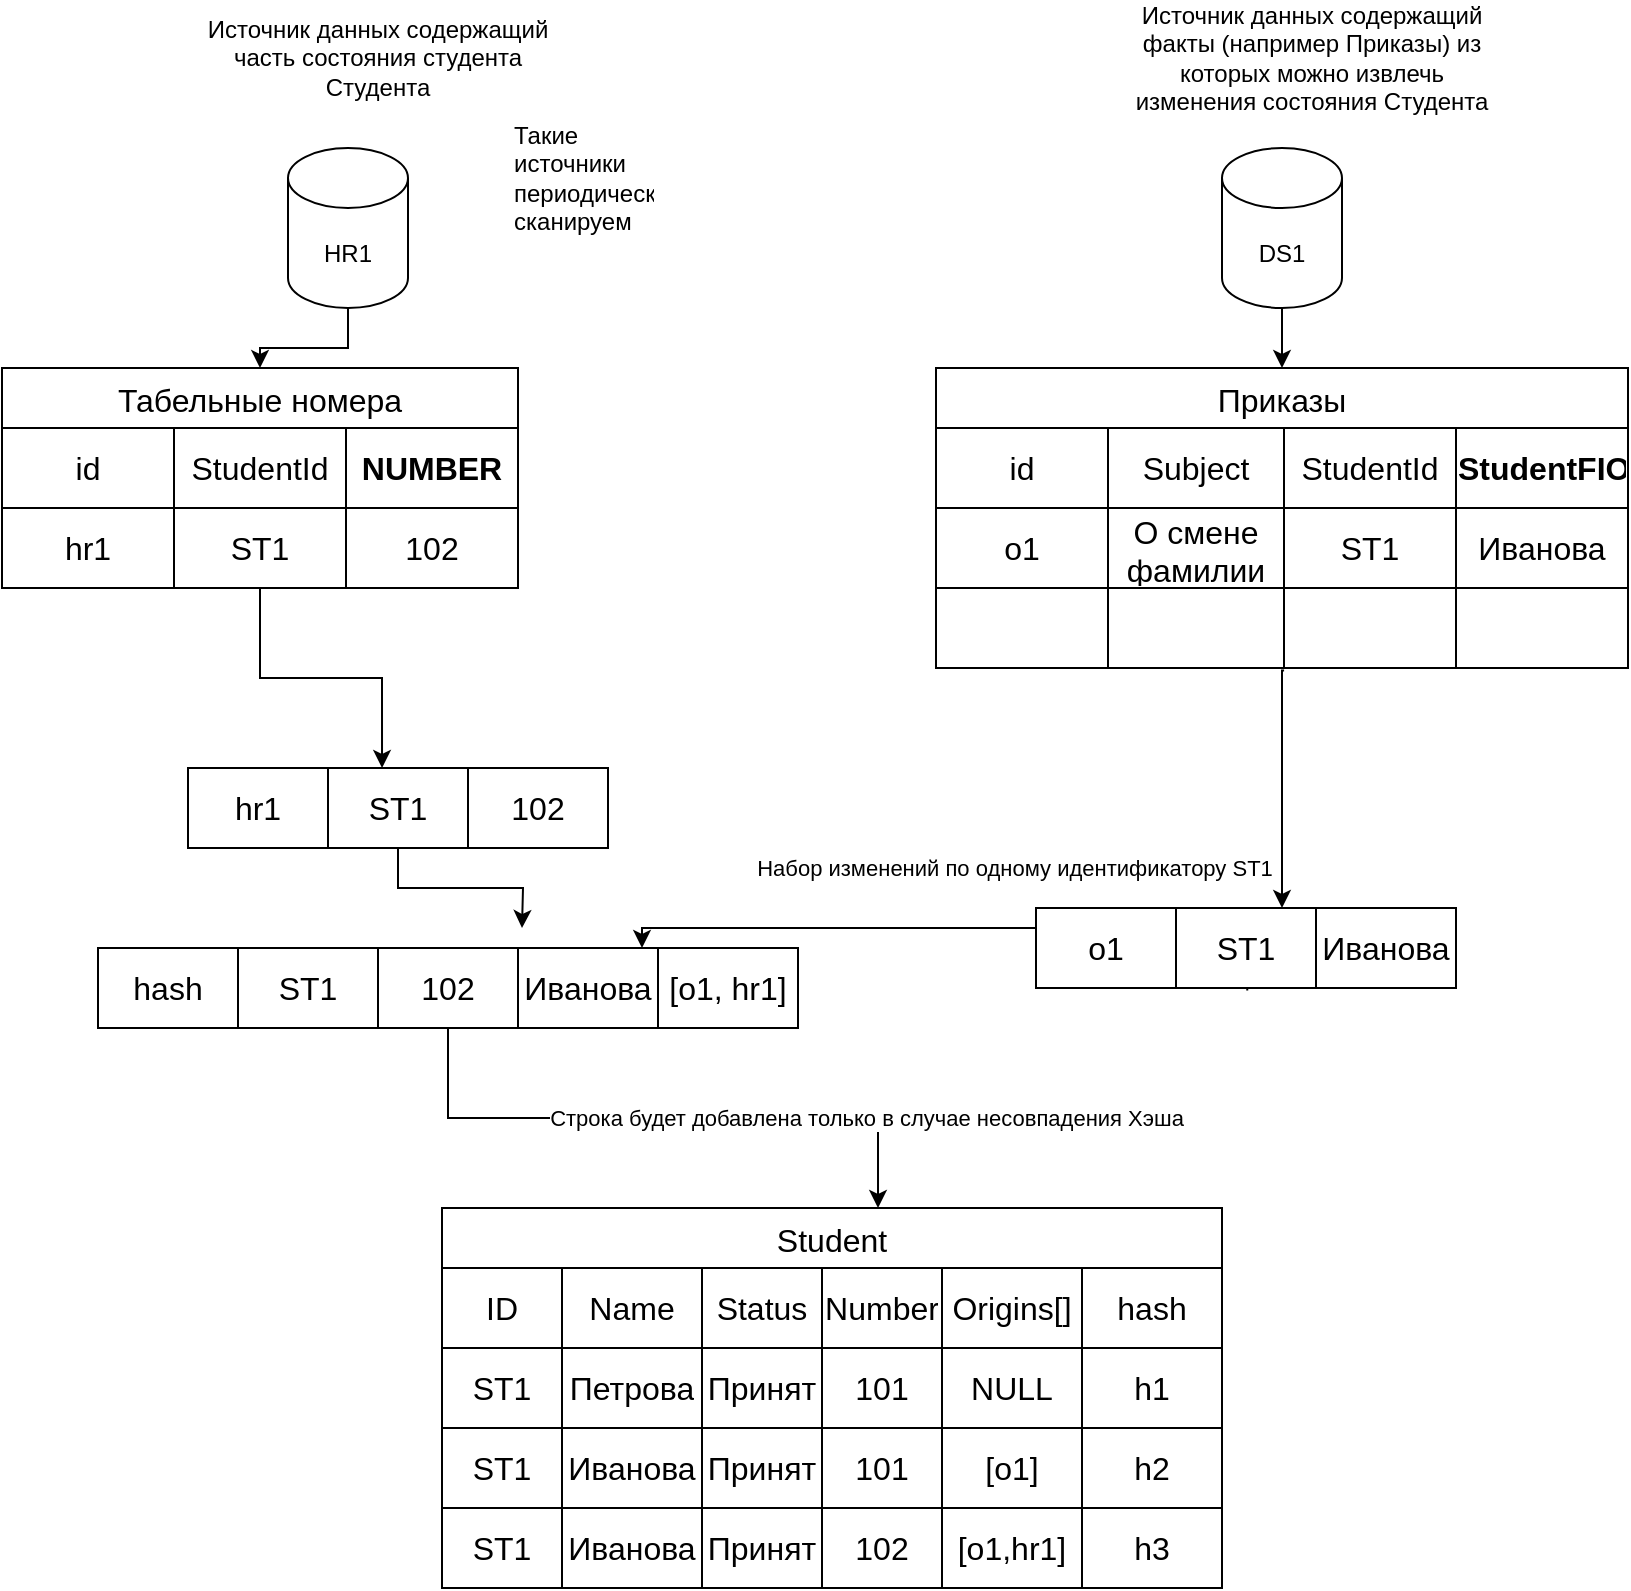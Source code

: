 <mxfile version="22.0.8" type="github">
  <diagram name="Page-1" id="W3K_78aPsG_6T9Z_aC9C">
    <mxGraphModel dx="1631" dy="887" grid="1" gridSize="10" guides="1" tooltips="1" connect="1" arrows="1" fold="1" page="1" pageScale="1" pageWidth="850" pageHeight="1100" math="0" shadow="0">
      <root>
        <mxCell id="0" />
        <mxCell id="1" parent="0" />
        <mxCell id="f4Qt-4DcOCisBCKbTz6j-1" value="Student" style="shape=table;startSize=30;container=1;collapsible=0;childLayout=tableLayout;strokeColor=default;fontSize=16;" vertex="1" parent="1">
          <mxGeometry x="240" y="610" width="390" height="190" as="geometry" />
        </mxCell>
        <mxCell id="f4Qt-4DcOCisBCKbTz6j-2" value="" style="shape=tableRow;horizontal=0;startSize=0;swimlaneHead=0;swimlaneBody=0;strokeColor=inherit;top=0;left=0;bottom=0;right=0;collapsible=0;dropTarget=0;fillColor=none;points=[[0,0.5],[1,0.5]];portConstraint=eastwest;fontSize=16;" vertex="1" parent="f4Qt-4DcOCisBCKbTz6j-1">
          <mxGeometry y="30" width="390" height="40" as="geometry" />
        </mxCell>
        <mxCell id="f4Qt-4DcOCisBCKbTz6j-3" value="ID" style="shape=partialRectangle;html=1;whiteSpace=wrap;connectable=0;strokeColor=inherit;overflow=hidden;fillColor=none;top=0;left=0;bottom=0;right=0;pointerEvents=1;fontSize=16;" vertex="1" parent="f4Qt-4DcOCisBCKbTz6j-2">
          <mxGeometry width="60" height="40" as="geometry">
            <mxRectangle width="60" height="40" as="alternateBounds" />
          </mxGeometry>
        </mxCell>
        <mxCell id="f4Qt-4DcOCisBCKbTz6j-4" value="Name" style="shape=partialRectangle;html=1;whiteSpace=wrap;connectable=0;strokeColor=inherit;overflow=hidden;fillColor=none;top=0;left=0;bottom=0;right=0;pointerEvents=1;fontSize=16;" vertex="1" parent="f4Qt-4DcOCisBCKbTz6j-2">
          <mxGeometry x="60" width="70" height="40" as="geometry">
            <mxRectangle width="70" height="40" as="alternateBounds" />
          </mxGeometry>
        </mxCell>
        <mxCell id="f4Qt-4DcOCisBCKbTz6j-5" value="Status" style="shape=partialRectangle;html=1;whiteSpace=wrap;connectable=0;strokeColor=inherit;overflow=hidden;fillColor=none;top=0;left=0;bottom=0;right=0;pointerEvents=1;fontSize=16;" vertex="1" parent="f4Qt-4DcOCisBCKbTz6j-2">
          <mxGeometry x="130" width="60" height="40" as="geometry">
            <mxRectangle width="60" height="40" as="alternateBounds" />
          </mxGeometry>
        </mxCell>
        <mxCell id="f4Qt-4DcOCisBCKbTz6j-28" value="Number" style="shape=partialRectangle;html=1;whiteSpace=wrap;connectable=0;strokeColor=inherit;overflow=hidden;fillColor=none;top=0;left=0;bottom=0;right=0;pointerEvents=1;fontSize=16;" vertex="1" parent="f4Qt-4DcOCisBCKbTz6j-2">
          <mxGeometry x="190" width="60" height="40" as="geometry">
            <mxRectangle width="60" height="40" as="alternateBounds" />
          </mxGeometry>
        </mxCell>
        <mxCell id="f4Qt-4DcOCisBCKbTz6j-46" value="Origins[]" style="shape=partialRectangle;html=1;whiteSpace=wrap;connectable=0;strokeColor=inherit;overflow=hidden;fillColor=none;top=0;left=0;bottom=0;right=0;pointerEvents=1;fontSize=16;" vertex="1" parent="f4Qt-4DcOCisBCKbTz6j-2">
          <mxGeometry x="250" width="70" height="40" as="geometry">
            <mxRectangle width="70" height="40" as="alternateBounds" />
          </mxGeometry>
        </mxCell>
        <mxCell id="f4Qt-4DcOCisBCKbTz6j-120" value="hash" style="shape=partialRectangle;html=1;whiteSpace=wrap;connectable=0;strokeColor=inherit;overflow=hidden;fillColor=none;top=0;left=0;bottom=0;right=0;pointerEvents=1;fontSize=16;" vertex="1" parent="f4Qt-4DcOCisBCKbTz6j-2">
          <mxGeometry x="320" width="70" height="40" as="geometry">
            <mxRectangle width="70" height="40" as="alternateBounds" />
          </mxGeometry>
        </mxCell>
        <mxCell id="f4Qt-4DcOCisBCKbTz6j-6" value="" style="shape=tableRow;horizontal=0;startSize=0;swimlaneHead=0;swimlaneBody=0;strokeColor=inherit;top=0;left=0;bottom=0;right=0;collapsible=0;dropTarget=0;fillColor=none;points=[[0,0.5],[1,0.5]];portConstraint=eastwest;fontSize=16;" vertex="1" parent="f4Qt-4DcOCisBCKbTz6j-1">
          <mxGeometry y="70" width="390" height="40" as="geometry" />
        </mxCell>
        <mxCell id="f4Qt-4DcOCisBCKbTz6j-7" value="ST1" style="shape=partialRectangle;html=1;whiteSpace=wrap;connectable=0;strokeColor=inherit;overflow=hidden;fillColor=none;top=0;left=0;bottom=0;right=0;pointerEvents=1;fontSize=16;" vertex="1" parent="f4Qt-4DcOCisBCKbTz6j-6">
          <mxGeometry width="60" height="40" as="geometry">
            <mxRectangle width="60" height="40" as="alternateBounds" />
          </mxGeometry>
        </mxCell>
        <mxCell id="f4Qt-4DcOCisBCKbTz6j-8" value="Петрова" style="shape=partialRectangle;html=1;whiteSpace=wrap;connectable=0;strokeColor=inherit;overflow=hidden;fillColor=none;top=0;left=0;bottom=0;right=0;pointerEvents=1;fontSize=16;" vertex="1" parent="f4Qt-4DcOCisBCKbTz6j-6">
          <mxGeometry x="60" width="70" height="40" as="geometry">
            <mxRectangle width="70" height="40" as="alternateBounds" />
          </mxGeometry>
        </mxCell>
        <mxCell id="f4Qt-4DcOCisBCKbTz6j-9" value="Принят" style="shape=partialRectangle;html=1;whiteSpace=wrap;connectable=0;strokeColor=inherit;overflow=hidden;fillColor=none;top=0;left=0;bottom=0;right=0;pointerEvents=1;fontSize=16;" vertex="1" parent="f4Qt-4DcOCisBCKbTz6j-6">
          <mxGeometry x="130" width="60" height="40" as="geometry">
            <mxRectangle width="60" height="40" as="alternateBounds" />
          </mxGeometry>
        </mxCell>
        <mxCell id="f4Qt-4DcOCisBCKbTz6j-29" value="101" style="shape=partialRectangle;html=1;whiteSpace=wrap;connectable=0;strokeColor=inherit;overflow=hidden;fillColor=none;top=0;left=0;bottom=0;right=0;pointerEvents=1;fontSize=16;" vertex="1" parent="f4Qt-4DcOCisBCKbTz6j-6">
          <mxGeometry x="190" width="60" height="40" as="geometry">
            <mxRectangle width="60" height="40" as="alternateBounds" />
          </mxGeometry>
        </mxCell>
        <mxCell id="f4Qt-4DcOCisBCKbTz6j-47" value="NULL" style="shape=partialRectangle;html=1;whiteSpace=wrap;connectable=0;strokeColor=inherit;overflow=hidden;fillColor=none;top=0;left=0;bottom=0;right=0;pointerEvents=1;fontSize=16;" vertex="1" parent="f4Qt-4DcOCisBCKbTz6j-6">
          <mxGeometry x="250" width="70" height="40" as="geometry">
            <mxRectangle width="70" height="40" as="alternateBounds" />
          </mxGeometry>
        </mxCell>
        <mxCell id="f4Qt-4DcOCisBCKbTz6j-121" value="h1" style="shape=partialRectangle;html=1;whiteSpace=wrap;connectable=0;strokeColor=inherit;overflow=hidden;fillColor=none;top=0;left=0;bottom=0;right=0;pointerEvents=1;fontSize=16;" vertex="1" parent="f4Qt-4DcOCisBCKbTz6j-6">
          <mxGeometry x="320" width="70" height="40" as="geometry">
            <mxRectangle width="70" height="40" as="alternateBounds" />
          </mxGeometry>
        </mxCell>
        <mxCell id="f4Qt-4DcOCisBCKbTz6j-10" value="" style="shape=tableRow;horizontal=0;startSize=0;swimlaneHead=0;swimlaneBody=0;strokeColor=inherit;top=0;left=0;bottom=0;right=0;collapsible=0;dropTarget=0;fillColor=none;points=[[0,0.5],[1,0.5]];portConstraint=eastwest;fontSize=16;" vertex="1" parent="f4Qt-4DcOCisBCKbTz6j-1">
          <mxGeometry y="110" width="390" height="40" as="geometry" />
        </mxCell>
        <mxCell id="f4Qt-4DcOCisBCKbTz6j-11" value="ST1" style="shape=partialRectangle;html=1;whiteSpace=wrap;connectable=0;strokeColor=inherit;overflow=hidden;fillColor=none;top=0;left=0;bottom=0;right=0;pointerEvents=1;fontSize=16;" vertex="1" parent="f4Qt-4DcOCisBCKbTz6j-10">
          <mxGeometry width="60" height="40" as="geometry">
            <mxRectangle width="60" height="40" as="alternateBounds" />
          </mxGeometry>
        </mxCell>
        <mxCell id="f4Qt-4DcOCisBCKbTz6j-12" value="Иванова" style="shape=partialRectangle;html=1;whiteSpace=wrap;connectable=0;strokeColor=inherit;overflow=hidden;fillColor=none;top=0;left=0;bottom=0;right=0;pointerEvents=1;fontSize=16;" vertex="1" parent="f4Qt-4DcOCisBCKbTz6j-10">
          <mxGeometry x="60" width="70" height="40" as="geometry">
            <mxRectangle width="70" height="40" as="alternateBounds" />
          </mxGeometry>
        </mxCell>
        <mxCell id="f4Qt-4DcOCisBCKbTz6j-13" value="Принят" style="shape=partialRectangle;html=1;whiteSpace=wrap;connectable=0;strokeColor=inherit;overflow=hidden;fillColor=none;top=0;left=0;bottom=0;right=0;pointerEvents=1;fontSize=16;" vertex="1" parent="f4Qt-4DcOCisBCKbTz6j-10">
          <mxGeometry x="130" width="60" height="40" as="geometry">
            <mxRectangle width="60" height="40" as="alternateBounds" />
          </mxGeometry>
        </mxCell>
        <mxCell id="f4Qt-4DcOCisBCKbTz6j-30" value="101" style="shape=partialRectangle;html=1;whiteSpace=wrap;connectable=0;strokeColor=inherit;overflow=hidden;fillColor=none;top=0;left=0;bottom=0;right=0;pointerEvents=1;fontSize=16;" vertex="1" parent="f4Qt-4DcOCisBCKbTz6j-10">
          <mxGeometry x="190" width="60" height="40" as="geometry">
            <mxRectangle width="60" height="40" as="alternateBounds" />
          </mxGeometry>
        </mxCell>
        <mxCell id="f4Qt-4DcOCisBCKbTz6j-48" value="[o1]" style="shape=partialRectangle;html=1;whiteSpace=wrap;connectable=0;strokeColor=inherit;overflow=hidden;fillColor=none;top=0;left=0;bottom=0;right=0;pointerEvents=1;fontSize=16;" vertex="1" parent="f4Qt-4DcOCisBCKbTz6j-10">
          <mxGeometry x="250" width="70" height="40" as="geometry">
            <mxRectangle width="70" height="40" as="alternateBounds" />
          </mxGeometry>
        </mxCell>
        <mxCell id="f4Qt-4DcOCisBCKbTz6j-122" value="h2" style="shape=partialRectangle;html=1;whiteSpace=wrap;connectable=0;strokeColor=inherit;overflow=hidden;fillColor=none;top=0;left=0;bottom=0;right=0;pointerEvents=1;fontSize=16;" vertex="1" parent="f4Qt-4DcOCisBCKbTz6j-10">
          <mxGeometry x="320" width="70" height="40" as="geometry">
            <mxRectangle width="70" height="40" as="alternateBounds" />
          </mxGeometry>
        </mxCell>
        <mxCell id="f4Qt-4DcOCisBCKbTz6j-125" style="shape=tableRow;horizontal=0;startSize=0;swimlaneHead=0;swimlaneBody=0;strokeColor=inherit;top=0;left=0;bottom=0;right=0;collapsible=0;dropTarget=0;fillColor=none;points=[[0,0.5],[1,0.5]];portConstraint=eastwest;fontSize=16;" vertex="1" parent="f4Qt-4DcOCisBCKbTz6j-1">
          <mxGeometry y="150" width="390" height="40" as="geometry" />
        </mxCell>
        <mxCell id="f4Qt-4DcOCisBCKbTz6j-126" value="ST1" style="shape=partialRectangle;html=1;whiteSpace=wrap;connectable=0;strokeColor=inherit;overflow=hidden;fillColor=none;top=0;left=0;bottom=0;right=0;pointerEvents=1;fontSize=16;" vertex="1" parent="f4Qt-4DcOCisBCKbTz6j-125">
          <mxGeometry width="60" height="40" as="geometry">
            <mxRectangle width="60" height="40" as="alternateBounds" />
          </mxGeometry>
        </mxCell>
        <mxCell id="f4Qt-4DcOCisBCKbTz6j-127" value="Иванова" style="shape=partialRectangle;html=1;whiteSpace=wrap;connectable=0;strokeColor=inherit;overflow=hidden;fillColor=none;top=0;left=0;bottom=0;right=0;pointerEvents=1;fontSize=16;" vertex="1" parent="f4Qt-4DcOCisBCKbTz6j-125">
          <mxGeometry x="60" width="70" height="40" as="geometry">
            <mxRectangle width="70" height="40" as="alternateBounds" />
          </mxGeometry>
        </mxCell>
        <mxCell id="f4Qt-4DcOCisBCKbTz6j-128" value="Принят" style="shape=partialRectangle;html=1;whiteSpace=wrap;connectable=0;strokeColor=inherit;overflow=hidden;fillColor=none;top=0;left=0;bottom=0;right=0;pointerEvents=1;fontSize=16;" vertex="1" parent="f4Qt-4DcOCisBCKbTz6j-125">
          <mxGeometry x="130" width="60" height="40" as="geometry">
            <mxRectangle width="60" height="40" as="alternateBounds" />
          </mxGeometry>
        </mxCell>
        <mxCell id="f4Qt-4DcOCisBCKbTz6j-129" value="102" style="shape=partialRectangle;html=1;whiteSpace=wrap;connectable=0;strokeColor=inherit;overflow=hidden;fillColor=none;top=0;left=0;bottom=0;right=0;pointerEvents=1;fontSize=16;" vertex="1" parent="f4Qt-4DcOCisBCKbTz6j-125">
          <mxGeometry x="190" width="60" height="40" as="geometry">
            <mxRectangle width="60" height="40" as="alternateBounds" />
          </mxGeometry>
        </mxCell>
        <mxCell id="f4Qt-4DcOCisBCKbTz6j-130" value="[o1,hr1]" style="shape=partialRectangle;html=1;whiteSpace=wrap;connectable=0;strokeColor=inherit;overflow=hidden;fillColor=none;top=0;left=0;bottom=0;right=0;pointerEvents=1;fontSize=16;" vertex="1" parent="f4Qt-4DcOCisBCKbTz6j-125">
          <mxGeometry x="250" width="70" height="40" as="geometry">
            <mxRectangle width="70" height="40" as="alternateBounds" />
          </mxGeometry>
        </mxCell>
        <mxCell id="f4Qt-4DcOCisBCKbTz6j-131" value="h3" style="shape=partialRectangle;html=1;whiteSpace=wrap;connectable=0;strokeColor=inherit;overflow=hidden;fillColor=none;top=0;left=0;bottom=0;right=0;pointerEvents=1;fontSize=16;" vertex="1" parent="f4Qt-4DcOCisBCKbTz6j-125">
          <mxGeometry x="320" width="70" height="40" as="geometry">
            <mxRectangle width="70" height="40" as="alternateBounds" />
          </mxGeometry>
        </mxCell>
        <mxCell id="f4Qt-4DcOCisBCKbTz6j-31" value="Приказы" style="shape=table;startSize=30;container=1;collapsible=0;childLayout=tableLayout;strokeColor=default;fontSize=16;" vertex="1" parent="1">
          <mxGeometry x="487" y="190" width="346" height="150" as="geometry" />
        </mxCell>
        <mxCell id="f4Qt-4DcOCisBCKbTz6j-32" value="" style="shape=tableRow;horizontal=0;startSize=0;swimlaneHead=0;swimlaneBody=0;strokeColor=inherit;top=0;left=0;bottom=0;right=0;collapsible=0;dropTarget=0;fillColor=none;points=[[0,0.5],[1,0.5]];portConstraint=eastwest;fontSize=16;" vertex="1" parent="f4Qt-4DcOCisBCKbTz6j-31">
          <mxGeometry y="30" width="346" height="40" as="geometry" />
        </mxCell>
        <mxCell id="f4Qt-4DcOCisBCKbTz6j-33" value="id" style="shape=partialRectangle;html=1;whiteSpace=wrap;connectable=0;strokeColor=inherit;overflow=hidden;fillColor=none;top=0;left=0;bottom=0;right=0;pointerEvents=1;fontSize=16;" vertex="1" parent="f4Qt-4DcOCisBCKbTz6j-32">
          <mxGeometry width="86" height="40" as="geometry">
            <mxRectangle width="86" height="40" as="alternateBounds" />
          </mxGeometry>
        </mxCell>
        <mxCell id="f4Qt-4DcOCisBCKbTz6j-34" value="Subject" style="shape=partialRectangle;html=1;whiteSpace=wrap;connectable=0;strokeColor=inherit;overflow=hidden;fillColor=none;top=0;left=0;bottom=0;right=0;pointerEvents=1;fontSize=16;" vertex="1" parent="f4Qt-4DcOCisBCKbTz6j-32">
          <mxGeometry x="86" width="88" height="40" as="geometry">
            <mxRectangle width="88" height="40" as="alternateBounds" />
          </mxGeometry>
        </mxCell>
        <mxCell id="f4Qt-4DcOCisBCKbTz6j-35" value="StudentId" style="shape=partialRectangle;html=1;whiteSpace=wrap;connectable=0;strokeColor=inherit;overflow=hidden;fillColor=none;top=0;left=0;bottom=0;right=0;pointerEvents=1;fontSize=16;" vertex="1" parent="f4Qt-4DcOCisBCKbTz6j-32">
          <mxGeometry x="174" width="86" height="40" as="geometry">
            <mxRectangle width="86" height="40" as="alternateBounds" />
          </mxGeometry>
        </mxCell>
        <mxCell id="f4Qt-4DcOCisBCKbTz6j-49" value="&lt;b&gt;StudentFIO&lt;/b&gt;" style="shape=partialRectangle;html=1;whiteSpace=wrap;connectable=0;strokeColor=inherit;overflow=hidden;fillColor=none;top=0;left=0;bottom=0;right=0;pointerEvents=1;fontSize=16;" vertex="1" parent="f4Qt-4DcOCisBCKbTz6j-32">
          <mxGeometry x="260" width="86" height="40" as="geometry">
            <mxRectangle width="86" height="40" as="alternateBounds" />
          </mxGeometry>
        </mxCell>
        <mxCell id="f4Qt-4DcOCisBCKbTz6j-36" value="" style="shape=tableRow;horizontal=0;startSize=0;swimlaneHead=0;swimlaneBody=0;strokeColor=inherit;top=0;left=0;bottom=0;right=0;collapsible=0;dropTarget=0;fillColor=none;points=[[0,0.5],[1,0.5]];portConstraint=eastwest;fontSize=16;" vertex="1" parent="f4Qt-4DcOCisBCKbTz6j-31">
          <mxGeometry y="70" width="346" height="40" as="geometry" />
        </mxCell>
        <mxCell id="f4Qt-4DcOCisBCKbTz6j-37" value="o1" style="shape=partialRectangle;html=1;whiteSpace=wrap;connectable=0;strokeColor=inherit;overflow=hidden;fillColor=none;top=0;left=0;bottom=0;right=0;pointerEvents=1;fontSize=16;" vertex="1" parent="f4Qt-4DcOCisBCKbTz6j-36">
          <mxGeometry width="86" height="40" as="geometry">
            <mxRectangle width="86" height="40" as="alternateBounds" />
          </mxGeometry>
        </mxCell>
        <mxCell id="f4Qt-4DcOCisBCKbTz6j-38" value="О смене фамилии" style="shape=partialRectangle;html=1;whiteSpace=wrap;connectable=0;strokeColor=inherit;overflow=hidden;fillColor=none;top=0;left=0;bottom=0;right=0;pointerEvents=1;fontSize=16;" vertex="1" parent="f4Qt-4DcOCisBCKbTz6j-36">
          <mxGeometry x="86" width="88" height="40" as="geometry">
            <mxRectangle width="88" height="40" as="alternateBounds" />
          </mxGeometry>
        </mxCell>
        <mxCell id="f4Qt-4DcOCisBCKbTz6j-39" value="ST1" style="shape=partialRectangle;html=1;whiteSpace=wrap;connectable=0;strokeColor=inherit;overflow=hidden;fillColor=none;top=0;left=0;bottom=0;right=0;pointerEvents=1;fontSize=16;" vertex="1" parent="f4Qt-4DcOCisBCKbTz6j-36">
          <mxGeometry x="174" width="86" height="40" as="geometry">
            <mxRectangle width="86" height="40" as="alternateBounds" />
          </mxGeometry>
        </mxCell>
        <mxCell id="f4Qt-4DcOCisBCKbTz6j-50" value="Иванова" style="shape=partialRectangle;html=1;whiteSpace=wrap;connectable=0;strokeColor=inherit;overflow=hidden;fillColor=none;top=0;left=0;bottom=0;right=0;pointerEvents=1;fontSize=16;" vertex="1" parent="f4Qt-4DcOCisBCKbTz6j-36">
          <mxGeometry x="260" width="86" height="40" as="geometry">
            <mxRectangle width="86" height="40" as="alternateBounds" />
          </mxGeometry>
        </mxCell>
        <mxCell id="f4Qt-4DcOCisBCKbTz6j-40" value="" style="shape=tableRow;horizontal=0;startSize=0;swimlaneHead=0;swimlaneBody=0;strokeColor=inherit;top=0;left=0;bottom=0;right=0;collapsible=0;dropTarget=0;fillColor=none;points=[[0,0.5],[1,0.5]];portConstraint=eastwest;fontSize=16;" vertex="1" parent="f4Qt-4DcOCisBCKbTz6j-31">
          <mxGeometry y="110" width="346" height="40" as="geometry" />
        </mxCell>
        <mxCell id="f4Qt-4DcOCisBCKbTz6j-41" value="" style="shape=partialRectangle;html=1;whiteSpace=wrap;connectable=0;strokeColor=inherit;overflow=hidden;fillColor=none;top=0;left=0;bottom=0;right=0;pointerEvents=1;fontSize=16;" vertex="1" parent="f4Qt-4DcOCisBCKbTz6j-40">
          <mxGeometry width="86" height="40" as="geometry">
            <mxRectangle width="86" height="40" as="alternateBounds" />
          </mxGeometry>
        </mxCell>
        <mxCell id="f4Qt-4DcOCisBCKbTz6j-42" value="" style="shape=partialRectangle;html=1;whiteSpace=wrap;connectable=0;strokeColor=inherit;overflow=hidden;fillColor=none;top=0;left=0;bottom=0;right=0;pointerEvents=1;fontSize=16;" vertex="1" parent="f4Qt-4DcOCisBCKbTz6j-40">
          <mxGeometry x="86" width="88" height="40" as="geometry">
            <mxRectangle width="88" height="40" as="alternateBounds" />
          </mxGeometry>
        </mxCell>
        <mxCell id="f4Qt-4DcOCisBCKbTz6j-43" value="" style="shape=partialRectangle;html=1;whiteSpace=wrap;connectable=0;strokeColor=inherit;overflow=hidden;fillColor=none;top=0;left=0;bottom=0;right=0;pointerEvents=1;fontSize=16;" vertex="1" parent="f4Qt-4DcOCisBCKbTz6j-40">
          <mxGeometry x="174" width="86" height="40" as="geometry">
            <mxRectangle width="86" height="40" as="alternateBounds" />
          </mxGeometry>
        </mxCell>
        <mxCell id="f4Qt-4DcOCisBCKbTz6j-51" style="shape=partialRectangle;html=1;whiteSpace=wrap;connectable=0;strokeColor=inherit;overflow=hidden;fillColor=none;top=0;left=0;bottom=0;right=0;pointerEvents=1;fontSize=16;" vertex="1" parent="f4Qt-4DcOCisBCKbTz6j-40">
          <mxGeometry x="260" width="86" height="40" as="geometry">
            <mxRectangle width="86" height="40" as="alternateBounds" />
          </mxGeometry>
        </mxCell>
        <mxCell id="f4Qt-4DcOCisBCKbTz6j-45" style="edgeStyle=orthogonalEdgeStyle;rounded=0;orthogonalLoop=1;jettySize=auto;html=1;" edge="1" parent="1" source="f4Qt-4DcOCisBCKbTz6j-44" target="f4Qt-4DcOCisBCKbTz6j-31">
          <mxGeometry relative="1" as="geometry" />
        </mxCell>
        <mxCell id="f4Qt-4DcOCisBCKbTz6j-44" value="DS1" style="shape=cylinder3;whiteSpace=wrap;html=1;boundedLbl=1;backgroundOutline=1;size=15;" vertex="1" parent="1">
          <mxGeometry x="630" y="80" width="60" height="80" as="geometry" />
        </mxCell>
        <mxCell id="f4Qt-4DcOCisBCKbTz6j-52" style="edgeStyle=orthogonalEdgeStyle;rounded=0;orthogonalLoop=1;jettySize=auto;html=1;exitX=0.503;exitY=1.032;exitDx=0;exitDy=0;exitPerimeter=0;" edge="1" parent="1" source="f4Qt-4DcOCisBCKbTz6j-95">
          <mxGeometry relative="1" as="geometry">
            <mxPoint x="340" y="480" as="targetPoint" />
            <Array as="points">
              <mxPoint x="340" y="470" />
            </Array>
          </mxGeometry>
        </mxCell>
        <mxCell id="f4Qt-4DcOCisBCKbTz6j-53" value="Набор изменений по одному идентификатору ST1" style="edgeLabel;html=1;align=center;verticalAlign=middle;resizable=0;points=[];" vertex="1" connectable="0" parent="f4Qt-4DcOCisBCKbTz6j-52">
          <mxGeometry x="0.225" y="1" relative="1" as="geometry">
            <mxPoint x="62" y="-31" as="offset" />
          </mxGeometry>
        </mxCell>
        <mxCell id="f4Qt-4DcOCisBCKbTz6j-54" value="Источник данных содержащий факты (например Приказы) из которых можно извлечь изменения состояния Студента" style="text;html=1;strokeColor=none;fillColor=none;align=center;verticalAlign=middle;whiteSpace=wrap;rounded=0;" vertex="1" parent="1">
          <mxGeometry x="580" y="20" width="190" height="30" as="geometry" />
        </mxCell>
        <mxCell id="f4Qt-4DcOCisBCKbTz6j-74" value="Табельные номера" style="shape=table;startSize=30;container=1;collapsible=0;childLayout=tableLayout;strokeColor=default;fontSize=16;" vertex="1" parent="1">
          <mxGeometry x="20" y="190" width="258" height="110" as="geometry" />
        </mxCell>
        <mxCell id="f4Qt-4DcOCisBCKbTz6j-75" value="" style="shape=tableRow;horizontal=0;startSize=0;swimlaneHead=0;swimlaneBody=0;strokeColor=inherit;top=0;left=0;bottom=0;right=0;collapsible=0;dropTarget=0;fillColor=none;points=[[0,0.5],[1,0.5]];portConstraint=eastwest;fontSize=16;" vertex="1" parent="f4Qt-4DcOCisBCKbTz6j-74">
          <mxGeometry y="30" width="258" height="40" as="geometry" />
        </mxCell>
        <mxCell id="f4Qt-4DcOCisBCKbTz6j-76" value="id" style="shape=partialRectangle;html=1;whiteSpace=wrap;connectable=0;strokeColor=inherit;overflow=hidden;fillColor=none;top=0;left=0;bottom=0;right=0;pointerEvents=1;fontSize=16;" vertex="1" parent="f4Qt-4DcOCisBCKbTz6j-75">
          <mxGeometry width="86" height="40" as="geometry">
            <mxRectangle width="86" height="40" as="alternateBounds" />
          </mxGeometry>
        </mxCell>
        <mxCell id="f4Qt-4DcOCisBCKbTz6j-78" value="StudentId" style="shape=partialRectangle;html=1;whiteSpace=wrap;connectable=0;strokeColor=inherit;overflow=hidden;fillColor=none;top=0;left=0;bottom=0;right=0;pointerEvents=1;fontSize=16;" vertex="1" parent="f4Qt-4DcOCisBCKbTz6j-75">
          <mxGeometry x="86" width="86" height="40" as="geometry">
            <mxRectangle width="86" height="40" as="alternateBounds" />
          </mxGeometry>
        </mxCell>
        <mxCell id="f4Qt-4DcOCisBCKbTz6j-79" value="&lt;b&gt;NUMBER&lt;/b&gt;" style="shape=partialRectangle;html=1;whiteSpace=wrap;connectable=0;strokeColor=inherit;overflow=hidden;fillColor=none;top=0;left=0;bottom=0;right=0;pointerEvents=1;fontSize=16;" vertex="1" parent="f4Qt-4DcOCisBCKbTz6j-75">
          <mxGeometry x="172" width="86" height="40" as="geometry">
            <mxRectangle width="86" height="40" as="alternateBounds" />
          </mxGeometry>
        </mxCell>
        <mxCell id="f4Qt-4DcOCisBCKbTz6j-80" value="" style="shape=tableRow;horizontal=0;startSize=0;swimlaneHead=0;swimlaneBody=0;strokeColor=inherit;top=0;left=0;bottom=0;right=0;collapsible=0;dropTarget=0;fillColor=none;points=[[0,0.5],[1,0.5]];portConstraint=eastwest;fontSize=16;" vertex="1" parent="f4Qt-4DcOCisBCKbTz6j-74">
          <mxGeometry y="70" width="258" height="40" as="geometry" />
        </mxCell>
        <mxCell id="f4Qt-4DcOCisBCKbTz6j-81" value="hr1" style="shape=partialRectangle;html=1;whiteSpace=wrap;connectable=0;strokeColor=inherit;overflow=hidden;fillColor=none;top=0;left=0;bottom=0;right=0;pointerEvents=1;fontSize=16;" vertex="1" parent="f4Qt-4DcOCisBCKbTz6j-80">
          <mxGeometry width="86" height="40" as="geometry">
            <mxRectangle width="86" height="40" as="alternateBounds" />
          </mxGeometry>
        </mxCell>
        <mxCell id="f4Qt-4DcOCisBCKbTz6j-83" value="ST1" style="shape=partialRectangle;html=1;whiteSpace=wrap;connectable=0;strokeColor=inherit;overflow=hidden;fillColor=none;top=0;left=0;bottom=0;right=0;pointerEvents=1;fontSize=16;" vertex="1" parent="f4Qt-4DcOCisBCKbTz6j-80">
          <mxGeometry x="86" width="86" height="40" as="geometry">
            <mxRectangle width="86" height="40" as="alternateBounds" />
          </mxGeometry>
        </mxCell>
        <mxCell id="f4Qt-4DcOCisBCKbTz6j-84" value="102" style="shape=partialRectangle;html=1;whiteSpace=wrap;connectable=0;strokeColor=inherit;overflow=hidden;fillColor=none;top=0;left=0;bottom=0;right=0;pointerEvents=1;fontSize=16;" vertex="1" parent="f4Qt-4DcOCisBCKbTz6j-80">
          <mxGeometry x="172" width="86" height="40" as="geometry">
            <mxRectangle width="86" height="40" as="alternateBounds" />
          </mxGeometry>
        </mxCell>
        <mxCell id="f4Qt-4DcOCisBCKbTz6j-90" style="edgeStyle=orthogonalEdgeStyle;rounded=0;orthogonalLoop=1;jettySize=auto;html=1;" edge="1" parent="1" source="f4Qt-4DcOCisBCKbTz6j-91" target="f4Qt-4DcOCisBCKbTz6j-74">
          <mxGeometry relative="1" as="geometry" />
        </mxCell>
        <mxCell id="f4Qt-4DcOCisBCKbTz6j-91" value="HR1" style="shape=cylinder3;whiteSpace=wrap;html=1;boundedLbl=1;backgroundOutline=1;size=15;" vertex="1" parent="1">
          <mxGeometry x="163" y="80" width="60" height="80" as="geometry" />
        </mxCell>
        <mxCell id="f4Qt-4DcOCisBCKbTz6j-92" value="Источник данных содержащий часть состояния студента Студента" style="text;html=1;strokeColor=none;fillColor=none;align=center;verticalAlign=middle;whiteSpace=wrap;rounded=0;" vertex="1" parent="1">
          <mxGeometry x="113" y="20" width="190" height="30" as="geometry" />
        </mxCell>
        <mxCell id="f4Qt-4DcOCisBCKbTz6j-93" value="Такие источники периодически сканируем" style="text;strokeColor=none;fillColor=none;align=left;verticalAlign=middle;spacingLeft=4;spacingRight=4;overflow=hidden;points=[[0,0.5],[1,0.5]];portConstraint=eastwest;rotatable=0;whiteSpace=wrap;html=1;" vertex="1" parent="1">
          <mxGeometry x="270" y="60" width="80" height="70" as="geometry" />
        </mxCell>
        <mxCell id="f4Qt-4DcOCisBCKbTz6j-136" style="edgeStyle=orthogonalEdgeStyle;rounded=0;orthogonalLoop=1;jettySize=auto;html=1;" edge="1" parent="1" source="f4Qt-4DcOCisBCKbTz6j-108">
          <mxGeometry relative="1" as="geometry">
            <mxPoint x="280" y="470" as="targetPoint" />
          </mxGeometry>
        </mxCell>
        <mxCell id="f4Qt-4DcOCisBCKbTz6j-108" value="" style="shape=table;startSize=0;container=1;collapsible=0;childLayout=tableLayout;fontSize=16;" vertex="1" parent="1">
          <mxGeometry x="113" y="390" width="210" height="40" as="geometry" />
        </mxCell>
        <mxCell id="f4Qt-4DcOCisBCKbTz6j-109" value="" style="shape=tableRow;horizontal=0;startSize=0;swimlaneHead=0;swimlaneBody=0;strokeColor=inherit;top=0;left=0;bottom=0;right=0;collapsible=0;dropTarget=0;fillColor=none;points=[[0,0.5],[1,0.5]];portConstraint=eastwest;fontSize=16;" vertex="1" parent="f4Qt-4DcOCisBCKbTz6j-108">
          <mxGeometry width="210" height="40" as="geometry" />
        </mxCell>
        <mxCell id="f4Qt-4DcOCisBCKbTz6j-110" value="hr1" style="shape=partialRectangle;html=1;whiteSpace=wrap;connectable=0;strokeColor=inherit;overflow=hidden;fillColor=none;top=0;left=0;bottom=0;right=0;pointerEvents=1;fontSize=16;" vertex="1" parent="f4Qt-4DcOCisBCKbTz6j-109">
          <mxGeometry width="70" height="40" as="geometry">
            <mxRectangle width="70" height="40" as="alternateBounds" />
          </mxGeometry>
        </mxCell>
        <mxCell id="f4Qt-4DcOCisBCKbTz6j-111" value="ST1" style="shape=partialRectangle;html=1;whiteSpace=wrap;connectable=0;strokeColor=inherit;overflow=hidden;fillColor=none;top=0;left=0;bottom=0;right=0;pointerEvents=1;fontSize=16;" vertex="1" parent="f4Qt-4DcOCisBCKbTz6j-109">
          <mxGeometry x="70" width="70" height="40" as="geometry">
            <mxRectangle width="70" height="40" as="alternateBounds" />
          </mxGeometry>
        </mxCell>
        <mxCell id="f4Qt-4DcOCisBCKbTz6j-112" value="102" style="shape=partialRectangle;html=1;whiteSpace=wrap;connectable=0;strokeColor=inherit;overflow=hidden;fillColor=none;top=0;left=0;bottom=0;right=0;pointerEvents=1;fontSize=16;" vertex="1" parent="f4Qt-4DcOCisBCKbTz6j-109">
          <mxGeometry x="140" width="70" height="40" as="geometry">
            <mxRectangle width="70" height="40" as="alternateBounds" />
          </mxGeometry>
        </mxCell>
        <mxCell id="f4Qt-4DcOCisBCKbTz6j-113" value="" style="shape=table;startSize=0;container=1;collapsible=0;childLayout=tableLayout;fontSize=16;" vertex="1" parent="1">
          <mxGeometry x="68" y="480" width="350" height="40" as="geometry" />
        </mxCell>
        <mxCell id="f4Qt-4DcOCisBCKbTz6j-114" value="" style="shape=tableRow;horizontal=0;startSize=0;swimlaneHead=0;swimlaneBody=0;strokeColor=inherit;top=0;left=0;bottom=0;right=0;collapsible=0;dropTarget=0;fillColor=none;points=[[0,0.5],[1,0.5]];portConstraint=eastwest;fontSize=16;" vertex="1" parent="f4Qt-4DcOCisBCKbTz6j-113">
          <mxGeometry width="350" height="40" as="geometry" />
        </mxCell>
        <mxCell id="f4Qt-4DcOCisBCKbTz6j-115" value="hash" style="shape=partialRectangle;html=1;whiteSpace=wrap;connectable=0;strokeColor=inherit;overflow=hidden;fillColor=none;top=0;left=0;bottom=0;right=0;pointerEvents=1;fontSize=16;" vertex="1" parent="f4Qt-4DcOCisBCKbTz6j-114">
          <mxGeometry width="70" height="40" as="geometry">
            <mxRectangle width="70" height="40" as="alternateBounds" />
          </mxGeometry>
        </mxCell>
        <mxCell id="f4Qt-4DcOCisBCKbTz6j-116" value="ST1" style="shape=partialRectangle;html=1;whiteSpace=wrap;connectable=0;strokeColor=inherit;overflow=hidden;fillColor=none;top=0;left=0;bottom=0;right=0;pointerEvents=1;fontSize=16;" vertex="1" parent="f4Qt-4DcOCisBCKbTz6j-114">
          <mxGeometry x="70" width="70" height="40" as="geometry">
            <mxRectangle width="70" height="40" as="alternateBounds" />
          </mxGeometry>
        </mxCell>
        <mxCell id="f4Qt-4DcOCisBCKbTz6j-117" value="102" style="shape=partialRectangle;html=1;whiteSpace=wrap;connectable=0;strokeColor=inherit;overflow=hidden;fillColor=none;top=0;left=0;bottom=0;right=0;pointerEvents=1;fontSize=16;" vertex="1" parent="f4Qt-4DcOCisBCKbTz6j-114">
          <mxGeometry x="140" width="70" height="40" as="geometry">
            <mxRectangle width="70" height="40" as="alternateBounds" />
          </mxGeometry>
        </mxCell>
        <mxCell id="f4Qt-4DcOCisBCKbTz6j-118" value="Иванова" style="shape=partialRectangle;html=1;whiteSpace=wrap;connectable=0;strokeColor=inherit;overflow=hidden;fillColor=none;top=0;left=0;bottom=0;right=0;pointerEvents=1;fontSize=16;" vertex="1" parent="f4Qt-4DcOCisBCKbTz6j-114">
          <mxGeometry x="210" width="70" height="40" as="geometry">
            <mxRectangle width="70" height="40" as="alternateBounds" />
          </mxGeometry>
        </mxCell>
        <mxCell id="f4Qt-4DcOCisBCKbTz6j-119" value="[o1, hr1]" style="shape=partialRectangle;html=1;whiteSpace=wrap;connectable=0;strokeColor=inherit;overflow=hidden;fillColor=none;top=0;left=0;bottom=0;right=0;pointerEvents=1;fontSize=16;" vertex="1" parent="f4Qt-4DcOCisBCKbTz6j-114">
          <mxGeometry x="280" width="70" height="40" as="geometry">
            <mxRectangle width="70" height="40" as="alternateBounds" />
          </mxGeometry>
        </mxCell>
        <mxCell id="f4Qt-4DcOCisBCKbTz6j-123" style="edgeStyle=orthogonalEdgeStyle;rounded=0;orthogonalLoop=1;jettySize=auto;html=1;entryX=0.559;entryY=0;entryDx=0;entryDy=0;entryPerimeter=0;" edge="1" parent="1" source="f4Qt-4DcOCisBCKbTz6j-113" target="f4Qt-4DcOCisBCKbTz6j-1">
          <mxGeometry relative="1" as="geometry" />
        </mxCell>
        <mxCell id="f4Qt-4DcOCisBCKbTz6j-124" value="Строка будет добавлена только в случае несовпадения Хэша" style="edgeLabel;html=1;align=center;verticalAlign=middle;resizable=0;points=[];" vertex="1" connectable="0" parent="f4Qt-4DcOCisBCKbTz6j-123">
          <mxGeometry x="0.666" relative="1" as="geometry">
            <mxPoint as="offset" />
          </mxGeometry>
        </mxCell>
        <mxCell id="f4Qt-4DcOCisBCKbTz6j-132" style="edgeStyle=orthogonalEdgeStyle;rounded=0;orthogonalLoop=1;jettySize=auto;html=1;entryX=0.462;entryY=0;entryDx=0;entryDy=0;entryPerimeter=0;" edge="1" parent="1" source="f4Qt-4DcOCisBCKbTz6j-74" target="f4Qt-4DcOCisBCKbTz6j-109">
          <mxGeometry relative="1" as="geometry" />
        </mxCell>
        <mxCell id="f4Qt-4DcOCisBCKbTz6j-133" value="" style="edgeStyle=orthogonalEdgeStyle;rounded=0;orthogonalLoop=1;jettySize=auto;html=1;exitX=0.503;exitY=1.032;exitDx=0;exitDy=0;exitPerimeter=0;" edge="1" parent="1" source="f4Qt-4DcOCisBCKbTz6j-40" target="f4Qt-4DcOCisBCKbTz6j-95">
          <mxGeometry relative="1" as="geometry">
            <mxPoint x="661" y="341" as="sourcePoint" />
            <mxPoint x="340" y="480" as="targetPoint" />
            <Array as="points">
              <mxPoint x="660" y="341" />
              <mxPoint x="660" y="470" />
            </Array>
          </mxGeometry>
        </mxCell>
        <mxCell id="f4Qt-4DcOCisBCKbTz6j-95" value="" style="shape=table;startSize=0;container=1;collapsible=0;childLayout=tableLayout;fontSize=16;" vertex="1" parent="1">
          <mxGeometry x="537" y="460" width="210" height="40" as="geometry" />
        </mxCell>
        <mxCell id="f4Qt-4DcOCisBCKbTz6j-96" value="" style="shape=tableRow;horizontal=0;startSize=0;swimlaneHead=0;swimlaneBody=0;strokeColor=inherit;top=0;left=0;bottom=0;right=0;collapsible=0;dropTarget=0;fillColor=none;points=[[0,0.5],[1,0.5]];portConstraint=eastwest;fontSize=16;" vertex="1" parent="f4Qt-4DcOCisBCKbTz6j-95">
          <mxGeometry width="210" height="40" as="geometry" />
        </mxCell>
        <mxCell id="f4Qt-4DcOCisBCKbTz6j-97" value="o1" style="shape=partialRectangle;html=1;whiteSpace=wrap;connectable=0;strokeColor=inherit;overflow=hidden;fillColor=none;top=0;left=0;bottom=0;right=0;pointerEvents=1;fontSize=16;" vertex="1" parent="f4Qt-4DcOCisBCKbTz6j-96">
          <mxGeometry width="70" height="40" as="geometry">
            <mxRectangle width="70" height="40" as="alternateBounds" />
          </mxGeometry>
        </mxCell>
        <mxCell id="f4Qt-4DcOCisBCKbTz6j-98" value="ST1" style="shape=partialRectangle;html=1;whiteSpace=wrap;connectable=0;strokeColor=inherit;overflow=hidden;fillColor=none;top=0;left=0;bottom=0;right=0;pointerEvents=1;fontSize=16;" vertex="1" parent="f4Qt-4DcOCisBCKbTz6j-96">
          <mxGeometry x="70" width="70" height="40" as="geometry">
            <mxRectangle width="70" height="40" as="alternateBounds" />
          </mxGeometry>
        </mxCell>
        <mxCell id="f4Qt-4DcOCisBCKbTz6j-99" value="Иванова" style="shape=partialRectangle;html=1;whiteSpace=wrap;connectable=0;strokeColor=inherit;overflow=hidden;fillColor=none;top=0;left=0;bottom=0;right=0;pointerEvents=1;fontSize=16;" vertex="1" parent="f4Qt-4DcOCisBCKbTz6j-96">
          <mxGeometry x="140" width="70" height="40" as="geometry">
            <mxRectangle width="70" height="40" as="alternateBounds" />
          </mxGeometry>
        </mxCell>
      </root>
    </mxGraphModel>
  </diagram>
</mxfile>
